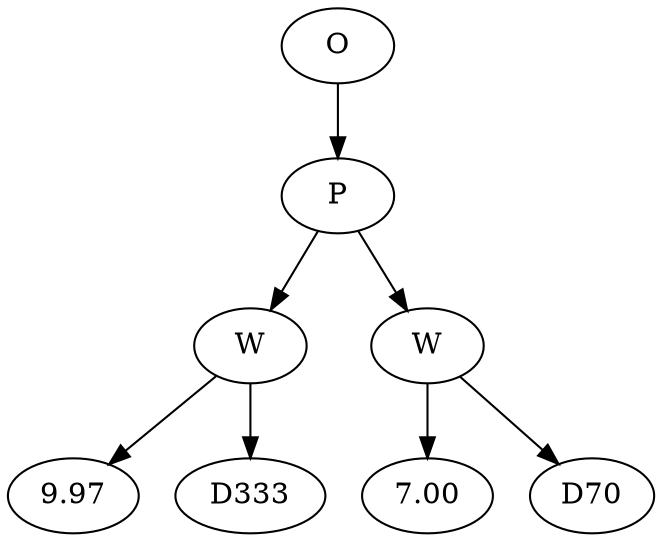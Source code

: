 // Tree
digraph {
	17680417 [label=O]
	17680418 [label=P]
	17680417 -> 17680418
	17680419 [label=W]
	17680418 -> 17680419
	17680420 [label=9.97]
	17680419 -> 17680420
	17680421 [label=D333]
	17680419 -> 17680421
	17680422 [label=W]
	17680418 -> 17680422
	17680423 [label=7.00]
	17680422 -> 17680423
	17680424 [label=D70]
	17680422 -> 17680424
}
